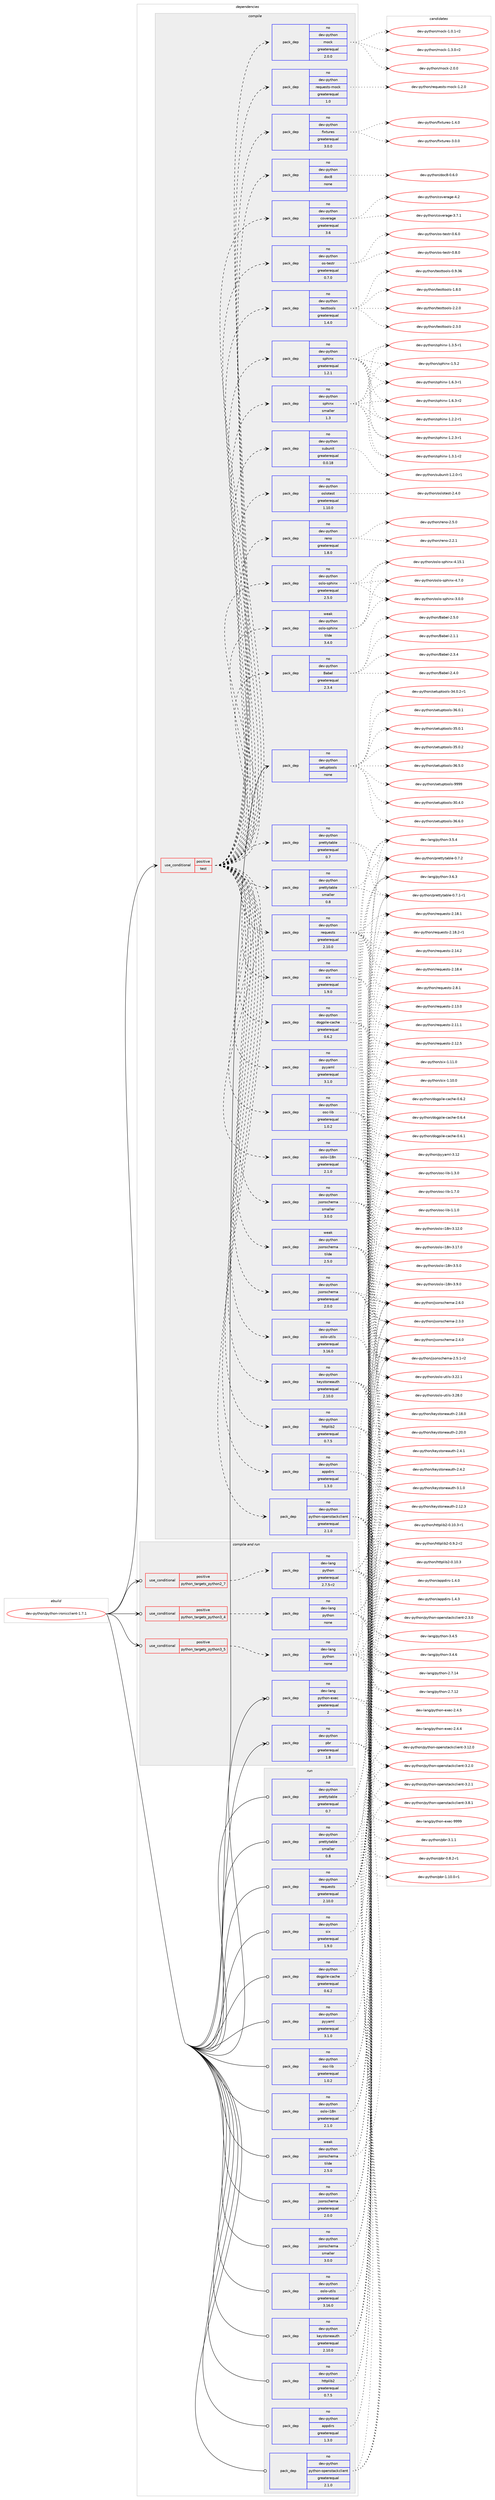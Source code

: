 digraph prolog {

# *************
# Graph options
# *************

newrank=true;
concentrate=true;
compound=true;
graph [rankdir=LR,fontname=Helvetica,fontsize=10,ranksep=1.5];#, ranksep=2.5, nodesep=0.2];
edge  [arrowhead=vee];
node  [fontname=Helvetica,fontsize=10];

# **********
# The ebuild
# **********

subgraph cluster_leftcol {
color=gray;
rank=same;
label=<<i>ebuild</i>>;
id [label="dev-python/python-ironicclient-1.7.1", color=red, width=4, href="../dev-python/python-ironicclient-1.7.1.svg"];
}

# ****************
# The dependencies
# ****************

subgraph cluster_midcol {
color=gray;
label=<<i>dependencies</i>>;
subgraph cluster_compile {
fillcolor="#eeeeee";
style=filled;
label=<<i>compile</i>>;
subgraph cond40105 {
dependency181991 [label=<<TABLE BORDER="0" CELLBORDER="1" CELLSPACING="0" CELLPADDING="4"><TR><TD ROWSPAN="3" CELLPADDING="10">use_conditional</TD></TR><TR><TD>positive</TD></TR><TR><TD>test</TD></TR></TABLE>>, shape=none, color=red];
subgraph pack137937 {
dependency181992 [label=<<TABLE BORDER="0" CELLBORDER="1" CELLSPACING="0" CELLPADDING="4" WIDTH="220"><TR><TD ROWSPAN="6" CELLPADDING="30">pack_dep</TD></TR><TR><TD WIDTH="110">no</TD></TR><TR><TD>dev-python</TD></TR><TR><TD>appdirs</TD></TR><TR><TD>greaterequal</TD></TR><TR><TD>1.3.0</TD></TR></TABLE>>, shape=none, color=blue];
}
dependency181991:e -> dependency181992:w [weight=20,style="dashed",arrowhead="vee"];
subgraph pack137938 {
dependency181993 [label=<<TABLE BORDER="0" CELLBORDER="1" CELLSPACING="0" CELLPADDING="4" WIDTH="220"><TR><TD ROWSPAN="6" CELLPADDING="30">pack_dep</TD></TR><TR><TD WIDTH="110">no</TD></TR><TR><TD>dev-python</TD></TR><TR><TD>dogpile-cache</TD></TR><TR><TD>greaterequal</TD></TR><TR><TD>0.6.2</TD></TR></TABLE>>, shape=none, color=blue];
}
dependency181991:e -> dependency181993:w [weight=20,style="dashed",arrowhead="vee"];
subgraph pack137939 {
dependency181994 [label=<<TABLE BORDER="0" CELLBORDER="1" CELLSPACING="0" CELLPADDING="4" WIDTH="220"><TR><TD ROWSPAN="6" CELLPADDING="30">pack_dep</TD></TR><TR><TD WIDTH="110">no</TD></TR><TR><TD>dev-python</TD></TR><TR><TD>jsonschema</TD></TR><TR><TD>greaterequal</TD></TR><TR><TD>2.0.0</TD></TR></TABLE>>, shape=none, color=blue];
}
dependency181991:e -> dependency181994:w [weight=20,style="dashed",arrowhead="vee"];
subgraph pack137940 {
dependency181995 [label=<<TABLE BORDER="0" CELLBORDER="1" CELLSPACING="0" CELLPADDING="4" WIDTH="220"><TR><TD ROWSPAN="6" CELLPADDING="30">pack_dep</TD></TR><TR><TD WIDTH="110">weak</TD></TR><TR><TD>dev-python</TD></TR><TR><TD>jsonschema</TD></TR><TR><TD>tilde</TD></TR><TR><TD>2.5.0</TD></TR></TABLE>>, shape=none, color=blue];
}
dependency181991:e -> dependency181995:w [weight=20,style="dashed",arrowhead="vee"];
subgraph pack137941 {
dependency181996 [label=<<TABLE BORDER="0" CELLBORDER="1" CELLSPACING="0" CELLPADDING="4" WIDTH="220"><TR><TD ROWSPAN="6" CELLPADDING="30">pack_dep</TD></TR><TR><TD WIDTH="110">no</TD></TR><TR><TD>dev-python</TD></TR><TR><TD>jsonschema</TD></TR><TR><TD>smaller</TD></TR><TR><TD>3.0.0</TD></TR></TABLE>>, shape=none, color=blue];
}
dependency181991:e -> dependency181996:w [weight=20,style="dashed",arrowhead="vee"];
subgraph pack137942 {
dependency181997 [label=<<TABLE BORDER="0" CELLBORDER="1" CELLSPACING="0" CELLPADDING="4" WIDTH="220"><TR><TD ROWSPAN="6" CELLPADDING="30">pack_dep</TD></TR><TR><TD WIDTH="110">no</TD></TR><TR><TD>dev-python</TD></TR><TR><TD>httplib2</TD></TR><TR><TD>greaterequal</TD></TR><TR><TD>0.7.5</TD></TR></TABLE>>, shape=none, color=blue];
}
dependency181991:e -> dependency181997:w [weight=20,style="dashed",arrowhead="vee"];
subgraph pack137943 {
dependency181998 [label=<<TABLE BORDER="0" CELLBORDER="1" CELLSPACING="0" CELLPADDING="4" WIDTH="220"><TR><TD ROWSPAN="6" CELLPADDING="30">pack_dep</TD></TR><TR><TD WIDTH="110">no</TD></TR><TR><TD>dev-python</TD></TR><TR><TD>keystoneauth</TD></TR><TR><TD>greaterequal</TD></TR><TR><TD>2.10.0</TD></TR></TABLE>>, shape=none, color=blue];
}
dependency181991:e -> dependency181998:w [weight=20,style="dashed",arrowhead="vee"];
subgraph pack137944 {
dependency181999 [label=<<TABLE BORDER="0" CELLBORDER="1" CELLSPACING="0" CELLPADDING="4" WIDTH="220"><TR><TD ROWSPAN="6" CELLPADDING="30">pack_dep</TD></TR><TR><TD WIDTH="110">no</TD></TR><TR><TD>dev-python</TD></TR><TR><TD>osc-lib</TD></TR><TR><TD>greaterequal</TD></TR><TR><TD>1.0.2</TD></TR></TABLE>>, shape=none, color=blue];
}
dependency181991:e -> dependency181999:w [weight=20,style="dashed",arrowhead="vee"];
subgraph pack137945 {
dependency182000 [label=<<TABLE BORDER="0" CELLBORDER="1" CELLSPACING="0" CELLPADDING="4" WIDTH="220"><TR><TD ROWSPAN="6" CELLPADDING="30">pack_dep</TD></TR><TR><TD WIDTH="110">no</TD></TR><TR><TD>dev-python</TD></TR><TR><TD>oslo-i18n</TD></TR><TR><TD>greaterequal</TD></TR><TR><TD>2.1.0</TD></TR></TABLE>>, shape=none, color=blue];
}
dependency181991:e -> dependency182000:w [weight=20,style="dashed",arrowhead="vee"];
subgraph pack137946 {
dependency182001 [label=<<TABLE BORDER="0" CELLBORDER="1" CELLSPACING="0" CELLPADDING="4" WIDTH="220"><TR><TD ROWSPAN="6" CELLPADDING="30">pack_dep</TD></TR><TR><TD WIDTH="110">no</TD></TR><TR><TD>dev-python</TD></TR><TR><TD>oslo-utils</TD></TR><TR><TD>greaterequal</TD></TR><TR><TD>3.16.0</TD></TR></TABLE>>, shape=none, color=blue];
}
dependency181991:e -> dependency182001:w [weight=20,style="dashed",arrowhead="vee"];
subgraph pack137947 {
dependency182002 [label=<<TABLE BORDER="0" CELLBORDER="1" CELLSPACING="0" CELLPADDING="4" WIDTH="220"><TR><TD ROWSPAN="6" CELLPADDING="30">pack_dep</TD></TR><TR><TD WIDTH="110">no</TD></TR><TR><TD>dev-python</TD></TR><TR><TD>prettytable</TD></TR><TR><TD>greaterequal</TD></TR><TR><TD>0.7</TD></TR></TABLE>>, shape=none, color=blue];
}
dependency181991:e -> dependency182002:w [weight=20,style="dashed",arrowhead="vee"];
subgraph pack137948 {
dependency182003 [label=<<TABLE BORDER="0" CELLBORDER="1" CELLSPACING="0" CELLPADDING="4" WIDTH="220"><TR><TD ROWSPAN="6" CELLPADDING="30">pack_dep</TD></TR><TR><TD WIDTH="110">no</TD></TR><TR><TD>dev-python</TD></TR><TR><TD>prettytable</TD></TR><TR><TD>smaller</TD></TR><TR><TD>0.8</TD></TR></TABLE>>, shape=none, color=blue];
}
dependency181991:e -> dependency182003:w [weight=20,style="dashed",arrowhead="vee"];
subgraph pack137949 {
dependency182004 [label=<<TABLE BORDER="0" CELLBORDER="1" CELLSPACING="0" CELLPADDING="4" WIDTH="220"><TR><TD ROWSPAN="6" CELLPADDING="30">pack_dep</TD></TR><TR><TD WIDTH="110">no</TD></TR><TR><TD>dev-python</TD></TR><TR><TD>python-openstackclient</TD></TR><TR><TD>greaterequal</TD></TR><TR><TD>2.1.0</TD></TR></TABLE>>, shape=none, color=blue];
}
dependency181991:e -> dependency182004:w [weight=20,style="dashed",arrowhead="vee"];
subgraph pack137950 {
dependency182005 [label=<<TABLE BORDER="0" CELLBORDER="1" CELLSPACING="0" CELLPADDING="4" WIDTH="220"><TR><TD ROWSPAN="6" CELLPADDING="30">pack_dep</TD></TR><TR><TD WIDTH="110">no</TD></TR><TR><TD>dev-python</TD></TR><TR><TD>pyyaml</TD></TR><TR><TD>greaterequal</TD></TR><TR><TD>3.1.0</TD></TR></TABLE>>, shape=none, color=blue];
}
dependency181991:e -> dependency182005:w [weight=20,style="dashed",arrowhead="vee"];
subgraph pack137951 {
dependency182006 [label=<<TABLE BORDER="0" CELLBORDER="1" CELLSPACING="0" CELLPADDING="4" WIDTH="220"><TR><TD ROWSPAN="6" CELLPADDING="30">pack_dep</TD></TR><TR><TD WIDTH="110">no</TD></TR><TR><TD>dev-python</TD></TR><TR><TD>requests</TD></TR><TR><TD>greaterequal</TD></TR><TR><TD>2.10.0</TD></TR></TABLE>>, shape=none, color=blue];
}
dependency181991:e -> dependency182006:w [weight=20,style="dashed",arrowhead="vee"];
subgraph pack137952 {
dependency182007 [label=<<TABLE BORDER="0" CELLBORDER="1" CELLSPACING="0" CELLPADDING="4" WIDTH="220"><TR><TD ROWSPAN="6" CELLPADDING="30">pack_dep</TD></TR><TR><TD WIDTH="110">no</TD></TR><TR><TD>dev-python</TD></TR><TR><TD>six</TD></TR><TR><TD>greaterequal</TD></TR><TR><TD>1.9.0</TD></TR></TABLE>>, shape=none, color=blue];
}
dependency181991:e -> dependency182007:w [weight=20,style="dashed",arrowhead="vee"];
subgraph pack137953 {
dependency182008 [label=<<TABLE BORDER="0" CELLBORDER="1" CELLSPACING="0" CELLPADDING="4" WIDTH="220"><TR><TD ROWSPAN="6" CELLPADDING="30">pack_dep</TD></TR><TR><TD WIDTH="110">no</TD></TR><TR><TD>dev-python</TD></TR><TR><TD>coverage</TD></TR><TR><TD>greaterequal</TD></TR><TR><TD>3.6</TD></TR></TABLE>>, shape=none, color=blue];
}
dependency181991:e -> dependency182008:w [weight=20,style="dashed",arrowhead="vee"];
subgraph pack137954 {
dependency182009 [label=<<TABLE BORDER="0" CELLBORDER="1" CELLSPACING="0" CELLPADDING="4" WIDTH="220"><TR><TD ROWSPAN="6" CELLPADDING="30">pack_dep</TD></TR><TR><TD WIDTH="110">no</TD></TR><TR><TD>dev-python</TD></TR><TR><TD>doc8</TD></TR><TR><TD>none</TD></TR><TR><TD></TD></TR></TABLE>>, shape=none, color=blue];
}
dependency181991:e -> dependency182009:w [weight=20,style="dashed",arrowhead="vee"];
subgraph pack137955 {
dependency182010 [label=<<TABLE BORDER="0" CELLBORDER="1" CELLSPACING="0" CELLPADDING="4" WIDTH="220"><TR><TD ROWSPAN="6" CELLPADDING="30">pack_dep</TD></TR><TR><TD WIDTH="110">no</TD></TR><TR><TD>dev-python</TD></TR><TR><TD>fixtures</TD></TR><TR><TD>greaterequal</TD></TR><TR><TD>3.0.0</TD></TR></TABLE>>, shape=none, color=blue];
}
dependency181991:e -> dependency182010:w [weight=20,style="dashed",arrowhead="vee"];
subgraph pack137956 {
dependency182011 [label=<<TABLE BORDER="0" CELLBORDER="1" CELLSPACING="0" CELLPADDING="4" WIDTH="220"><TR><TD ROWSPAN="6" CELLPADDING="30">pack_dep</TD></TR><TR><TD WIDTH="110">no</TD></TR><TR><TD>dev-python</TD></TR><TR><TD>requests-mock</TD></TR><TR><TD>greaterequal</TD></TR><TR><TD>1.0</TD></TR></TABLE>>, shape=none, color=blue];
}
dependency181991:e -> dependency182011:w [weight=20,style="dashed",arrowhead="vee"];
subgraph pack137957 {
dependency182012 [label=<<TABLE BORDER="0" CELLBORDER="1" CELLSPACING="0" CELLPADDING="4" WIDTH="220"><TR><TD ROWSPAN="6" CELLPADDING="30">pack_dep</TD></TR><TR><TD WIDTH="110">no</TD></TR><TR><TD>dev-python</TD></TR><TR><TD>mock</TD></TR><TR><TD>greaterequal</TD></TR><TR><TD>2.0.0</TD></TR></TABLE>>, shape=none, color=blue];
}
dependency181991:e -> dependency182012:w [weight=20,style="dashed",arrowhead="vee"];
subgraph pack137958 {
dependency182013 [label=<<TABLE BORDER="0" CELLBORDER="1" CELLSPACING="0" CELLPADDING="4" WIDTH="220"><TR><TD ROWSPAN="6" CELLPADDING="30">pack_dep</TD></TR><TR><TD WIDTH="110">no</TD></TR><TR><TD>dev-python</TD></TR><TR><TD>Babel</TD></TR><TR><TD>greaterequal</TD></TR><TR><TD>2.3.4</TD></TR></TABLE>>, shape=none, color=blue];
}
dependency181991:e -> dependency182013:w [weight=20,style="dashed",arrowhead="vee"];
subgraph pack137959 {
dependency182014 [label=<<TABLE BORDER="0" CELLBORDER="1" CELLSPACING="0" CELLPADDING="4" WIDTH="220"><TR><TD ROWSPAN="6" CELLPADDING="30">pack_dep</TD></TR><TR><TD WIDTH="110">no</TD></TR><TR><TD>dev-python</TD></TR><TR><TD>oslo-sphinx</TD></TR><TR><TD>greaterequal</TD></TR><TR><TD>2.5.0</TD></TR></TABLE>>, shape=none, color=blue];
}
dependency181991:e -> dependency182014:w [weight=20,style="dashed",arrowhead="vee"];
subgraph pack137960 {
dependency182015 [label=<<TABLE BORDER="0" CELLBORDER="1" CELLSPACING="0" CELLPADDING="4" WIDTH="220"><TR><TD ROWSPAN="6" CELLPADDING="30">pack_dep</TD></TR><TR><TD WIDTH="110">weak</TD></TR><TR><TD>dev-python</TD></TR><TR><TD>oslo-sphinx</TD></TR><TR><TD>tilde</TD></TR><TR><TD>3.4.0</TD></TR></TABLE>>, shape=none, color=blue];
}
dependency181991:e -> dependency182015:w [weight=20,style="dashed",arrowhead="vee"];
subgraph pack137961 {
dependency182016 [label=<<TABLE BORDER="0" CELLBORDER="1" CELLSPACING="0" CELLPADDING="4" WIDTH="220"><TR><TD ROWSPAN="6" CELLPADDING="30">pack_dep</TD></TR><TR><TD WIDTH="110">no</TD></TR><TR><TD>dev-python</TD></TR><TR><TD>reno</TD></TR><TR><TD>greaterequal</TD></TR><TR><TD>1.8.0</TD></TR></TABLE>>, shape=none, color=blue];
}
dependency181991:e -> dependency182016:w [weight=20,style="dashed",arrowhead="vee"];
subgraph pack137962 {
dependency182017 [label=<<TABLE BORDER="0" CELLBORDER="1" CELLSPACING="0" CELLPADDING="4" WIDTH="220"><TR><TD ROWSPAN="6" CELLPADDING="30">pack_dep</TD></TR><TR><TD WIDTH="110">no</TD></TR><TR><TD>dev-python</TD></TR><TR><TD>oslotest</TD></TR><TR><TD>greaterequal</TD></TR><TR><TD>1.10.0</TD></TR></TABLE>>, shape=none, color=blue];
}
dependency181991:e -> dependency182017:w [weight=20,style="dashed",arrowhead="vee"];
subgraph pack137963 {
dependency182018 [label=<<TABLE BORDER="0" CELLBORDER="1" CELLSPACING="0" CELLPADDING="4" WIDTH="220"><TR><TD ROWSPAN="6" CELLPADDING="30">pack_dep</TD></TR><TR><TD WIDTH="110">no</TD></TR><TR><TD>dev-python</TD></TR><TR><TD>subunit</TD></TR><TR><TD>greaterequal</TD></TR><TR><TD>0.0.18</TD></TR></TABLE>>, shape=none, color=blue];
}
dependency181991:e -> dependency182018:w [weight=20,style="dashed",arrowhead="vee"];
subgraph pack137964 {
dependency182019 [label=<<TABLE BORDER="0" CELLBORDER="1" CELLSPACING="0" CELLPADDING="4" WIDTH="220"><TR><TD ROWSPAN="6" CELLPADDING="30">pack_dep</TD></TR><TR><TD WIDTH="110">no</TD></TR><TR><TD>dev-python</TD></TR><TR><TD>sphinx</TD></TR><TR><TD>greaterequal</TD></TR><TR><TD>1.2.1</TD></TR></TABLE>>, shape=none, color=blue];
}
dependency181991:e -> dependency182019:w [weight=20,style="dashed",arrowhead="vee"];
subgraph pack137965 {
dependency182020 [label=<<TABLE BORDER="0" CELLBORDER="1" CELLSPACING="0" CELLPADDING="4" WIDTH="220"><TR><TD ROWSPAN="6" CELLPADDING="30">pack_dep</TD></TR><TR><TD WIDTH="110">no</TD></TR><TR><TD>dev-python</TD></TR><TR><TD>sphinx</TD></TR><TR><TD>smaller</TD></TR><TR><TD>1.3</TD></TR></TABLE>>, shape=none, color=blue];
}
dependency181991:e -> dependency182020:w [weight=20,style="dashed",arrowhead="vee"];
subgraph pack137966 {
dependency182021 [label=<<TABLE BORDER="0" CELLBORDER="1" CELLSPACING="0" CELLPADDING="4" WIDTH="220"><TR><TD ROWSPAN="6" CELLPADDING="30">pack_dep</TD></TR><TR><TD WIDTH="110">no</TD></TR><TR><TD>dev-python</TD></TR><TR><TD>testtools</TD></TR><TR><TD>greaterequal</TD></TR><TR><TD>1.4.0</TD></TR></TABLE>>, shape=none, color=blue];
}
dependency181991:e -> dependency182021:w [weight=20,style="dashed",arrowhead="vee"];
subgraph pack137967 {
dependency182022 [label=<<TABLE BORDER="0" CELLBORDER="1" CELLSPACING="0" CELLPADDING="4" WIDTH="220"><TR><TD ROWSPAN="6" CELLPADDING="30">pack_dep</TD></TR><TR><TD WIDTH="110">no</TD></TR><TR><TD>dev-python</TD></TR><TR><TD>os-testr</TD></TR><TR><TD>greaterequal</TD></TR><TR><TD>0.7.0</TD></TR></TABLE>>, shape=none, color=blue];
}
dependency181991:e -> dependency182022:w [weight=20,style="dashed",arrowhead="vee"];
}
id:e -> dependency181991:w [weight=20,style="solid",arrowhead="vee"];
subgraph pack137968 {
dependency182023 [label=<<TABLE BORDER="0" CELLBORDER="1" CELLSPACING="0" CELLPADDING="4" WIDTH="220"><TR><TD ROWSPAN="6" CELLPADDING="30">pack_dep</TD></TR><TR><TD WIDTH="110">no</TD></TR><TR><TD>dev-python</TD></TR><TR><TD>setuptools</TD></TR><TR><TD>none</TD></TR><TR><TD></TD></TR></TABLE>>, shape=none, color=blue];
}
id:e -> dependency182023:w [weight=20,style="solid",arrowhead="vee"];
}
subgraph cluster_compileandrun {
fillcolor="#eeeeee";
style=filled;
label=<<i>compile and run</i>>;
subgraph cond40106 {
dependency182024 [label=<<TABLE BORDER="0" CELLBORDER="1" CELLSPACING="0" CELLPADDING="4"><TR><TD ROWSPAN="3" CELLPADDING="10">use_conditional</TD></TR><TR><TD>positive</TD></TR><TR><TD>python_targets_python2_7</TD></TR></TABLE>>, shape=none, color=red];
subgraph pack137969 {
dependency182025 [label=<<TABLE BORDER="0" CELLBORDER="1" CELLSPACING="0" CELLPADDING="4" WIDTH="220"><TR><TD ROWSPAN="6" CELLPADDING="30">pack_dep</TD></TR><TR><TD WIDTH="110">no</TD></TR><TR><TD>dev-lang</TD></TR><TR><TD>python</TD></TR><TR><TD>greaterequal</TD></TR><TR><TD>2.7.5-r2</TD></TR></TABLE>>, shape=none, color=blue];
}
dependency182024:e -> dependency182025:w [weight=20,style="dashed",arrowhead="vee"];
}
id:e -> dependency182024:w [weight=20,style="solid",arrowhead="odotvee"];
subgraph cond40107 {
dependency182026 [label=<<TABLE BORDER="0" CELLBORDER="1" CELLSPACING="0" CELLPADDING="4"><TR><TD ROWSPAN="3" CELLPADDING="10">use_conditional</TD></TR><TR><TD>positive</TD></TR><TR><TD>python_targets_python3_4</TD></TR></TABLE>>, shape=none, color=red];
subgraph pack137970 {
dependency182027 [label=<<TABLE BORDER="0" CELLBORDER="1" CELLSPACING="0" CELLPADDING="4" WIDTH="220"><TR><TD ROWSPAN="6" CELLPADDING="30">pack_dep</TD></TR><TR><TD WIDTH="110">no</TD></TR><TR><TD>dev-lang</TD></TR><TR><TD>python</TD></TR><TR><TD>none</TD></TR><TR><TD></TD></TR></TABLE>>, shape=none, color=blue];
}
dependency182026:e -> dependency182027:w [weight=20,style="dashed",arrowhead="vee"];
}
id:e -> dependency182026:w [weight=20,style="solid",arrowhead="odotvee"];
subgraph cond40108 {
dependency182028 [label=<<TABLE BORDER="0" CELLBORDER="1" CELLSPACING="0" CELLPADDING="4"><TR><TD ROWSPAN="3" CELLPADDING="10">use_conditional</TD></TR><TR><TD>positive</TD></TR><TR><TD>python_targets_python3_5</TD></TR></TABLE>>, shape=none, color=red];
subgraph pack137971 {
dependency182029 [label=<<TABLE BORDER="0" CELLBORDER="1" CELLSPACING="0" CELLPADDING="4" WIDTH="220"><TR><TD ROWSPAN="6" CELLPADDING="30">pack_dep</TD></TR><TR><TD WIDTH="110">no</TD></TR><TR><TD>dev-lang</TD></TR><TR><TD>python</TD></TR><TR><TD>none</TD></TR><TR><TD></TD></TR></TABLE>>, shape=none, color=blue];
}
dependency182028:e -> dependency182029:w [weight=20,style="dashed",arrowhead="vee"];
}
id:e -> dependency182028:w [weight=20,style="solid",arrowhead="odotvee"];
subgraph pack137972 {
dependency182030 [label=<<TABLE BORDER="0" CELLBORDER="1" CELLSPACING="0" CELLPADDING="4" WIDTH="220"><TR><TD ROWSPAN="6" CELLPADDING="30">pack_dep</TD></TR><TR><TD WIDTH="110">no</TD></TR><TR><TD>dev-lang</TD></TR><TR><TD>python-exec</TD></TR><TR><TD>greaterequal</TD></TR><TR><TD>2</TD></TR></TABLE>>, shape=none, color=blue];
}
id:e -> dependency182030:w [weight=20,style="solid",arrowhead="odotvee"];
subgraph pack137973 {
dependency182031 [label=<<TABLE BORDER="0" CELLBORDER="1" CELLSPACING="0" CELLPADDING="4" WIDTH="220"><TR><TD ROWSPAN="6" CELLPADDING="30">pack_dep</TD></TR><TR><TD WIDTH="110">no</TD></TR><TR><TD>dev-python</TD></TR><TR><TD>pbr</TD></TR><TR><TD>greaterequal</TD></TR><TR><TD>1.8</TD></TR></TABLE>>, shape=none, color=blue];
}
id:e -> dependency182031:w [weight=20,style="solid",arrowhead="odotvee"];
}
subgraph cluster_run {
fillcolor="#eeeeee";
style=filled;
label=<<i>run</i>>;
subgraph pack137974 {
dependency182032 [label=<<TABLE BORDER="0" CELLBORDER="1" CELLSPACING="0" CELLPADDING="4" WIDTH="220"><TR><TD ROWSPAN="6" CELLPADDING="30">pack_dep</TD></TR><TR><TD WIDTH="110">no</TD></TR><TR><TD>dev-python</TD></TR><TR><TD>appdirs</TD></TR><TR><TD>greaterequal</TD></TR><TR><TD>1.3.0</TD></TR></TABLE>>, shape=none, color=blue];
}
id:e -> dependency182032:w [weight=20,style="solid",arrowhead="odot"];
subgraph pack137975 {
dependency182033 [label=<<TABLE BORDER="0" CELLBORDER="1" CELLSPACING="0" CELLPADDING="4" WIDTH="220"><TR><TD ROWSPAN="6" CELLPADDING="30">pack_dep</TD></TR><TR><TD WIDTH="110">no</TD></TR><TR><TD>dev-python</TD></TR><TR><TD>dogpile-cache</TD></TR><TR><TD>greaterequal</TD></TR><TR><TD>0.6.2</TD></TR></TABLE>>, shape=none, color=blue];
}
id:e -> dependency182033:w [weight=20,style="solid",arrowhead="odot"];
subgraph pack137976 {
dependency182034 [label=<<TABLE BORDER="0" CELLBORDER="1" CELLSPACING="0" CELLPADDING="4" WIDTH="220"><TR><TD ROWSPAN="6" CELLPADDING="30">pack_dep</TD></TR><TR><TD WIDTH="110">no</TD></TR><TR><TD>dev-python</TD></TR><TR><TD>httplib2</TD></TR><TR><TD>greaterequal</TD></TR><TR><TD>0.7.5</TD></TR></TABLE>>, shape=none, color=blue];
}
id:e -> dependency182034:w [weight=20,style="solid",arrowhead="odot"];
subgraph pack137977 {
dependency182035 [label=<<TABLE BORDER="0" CELLBORDER="1" CELLSPACING="0" CELLPADDING="4" WIDTH="220"><TR><TD ROWSPAN="6" CELLPADDING="30">pack_dep</TD></TR><TR><TD WIDTH="110">no</TD></TR><TR><TD>dev-python</TD></TR><TR><TD>jsonschema</TD></TR><TR><TD>greaterequal</TD></TR><TR><TD>2.0.0</TD></TR></TABLE>>, shape=none, color=blue];
}
id:e -> dependency182035:w [weight=20,style="solid",arrowhead="odot"];
subgraph pack137978 {
dependency182036 [label=<<TABLE BORDER="0" CELLBORDER="1" CELLSPACING="0" CELLPADDING="4" WIDTH="220"><TR><TD ROWSPAN="6" CELLPADDING="30">pack_dep</TD></TR><TR><TD WIDTH="110">no</TD></TR><TR><TD>dev-python</TD></TR><TR><TD>jsonschema</TD></TR><TR><TD>smaller</TD></TR><TR><TD>3.0.0</TD></TR></TABLE>>, shape=none, color=blue];
}
id:e -> dependency182036:w [weight=20,style="solid",arrowhead="odot"];
subgraph pack137979 {
dependency182037 [label=<<TABLE BORDER="0" CELLBORDER="1" CELLSPACING="0" CELLPADDING="4" WIDTH="220"><TR><TD ROWSPAN="6" CELLPADDING="30">pack_dep</TD></TR><TR><TD WIDTH="110">no</TD></TR><TR><TD>dev-python</TD></TR><TR><TD>keystoneauth</TD></TR><TR><TD>greaterequal</TD></TR><TR><TD>2.10.0</TD></TR></TABLE>>, shape=none, color=blue];
}
id:e -> dependency182037:w [weight=20,style="solid",arrowhead="odot"];
subgraph pack137980 {
dependency182038 [label=<<TABLE BORDER="0" CELLBORDER="1" CELLSPACING="0" CELLPADDING="4" WIDTH="220"><TR><TD ROWSPAN="6" CELLPADDING="30">pack_dep</TD></TR><TR><TD WIDTH="110">no</TD></TR><TR><TD>dev-python</TD></TR><TR><TD>osc-lib</TD></TR><TR><TD>greaterequal</TD></TR><TR><TD>1.0.2</TD></TR></TABLE>>, shape=none, color=blue];
}
id:e -> dependency182038:w [weight=20,style="solid",arrowhead="odot"];
subgraph pack137981 {
dependency182039 [label=<<TABLE BORDER="0" CELLBORDER="1" CELLSPACING="0" CELLPADDING="4" WIDTH="220"><TR><TD ROWSPAN="6" CELLPADDING="30">pack_dep</TD></TR><TR><TD WIDTH="110">no</TD></TR><TR><TD>dev-python</TD></TR><TR><TD>oslo-i18n</TD></TR><TR><TD>greaterequal</TD></TR><TR><TD>2.1.0</TD></TR></TABLE>>, shape=none, color=blue];
}
id:e -> dependency182039:w [weight=20,style="solid",arrowhead="odot"];
subgraph pack137982 {
dependency182040 [label=<<TABLE BORDER="0" CELLBORDER="1" CELLSPACING="0" CELLPADDING="4" WIDTH="220"><TR><TD ROWSPAN="6" CELLPADDING="30">pack_dep</TD></TR><TR><TD WIDTH="110">no</TD></TR><TR><TD>dev-python</TD></TR><TR><TD>oslo-utils</TD></TR><TR><TD>greaterequal</TD></TR><TR><TD>3.16.0</TD></TR></TABLE>>, shape=none, color=blue];
}
id:e -> dependency182040:w [weight=20,style="solid",arrowhead="odot"];
subgraph pack137983 {
dependency182041 [label=<<TABLE BORDER="0" CELLBORDER="1" CELLSPACING="0" CELLPADDING="4" WIDTH="220"><TR><TD ROWSPAN="6" CELLPADDING="30">pack_dep</TD></TR><TR><TD WIDTH="110">no</TD></TR><TR><TD>dev-python</TD></TR><TR><TD>prettytable</TD></TR><TR><TD>greaterequal</TD></TR><TR><TD>0.7</TD></TR></TABLE>>, shape=none, color=blue];
}
id:e -> dependency182041:w [weight=20,style="solid",arrowhead="odot"];
subgraph pack137984 {
dependency182042 [label=<<TABLE BORDER="0" CELLBORDER="1" CELLSPACING="0" CELLPADDING="4" WIDTH="220"><TR><TD ROWSPAN="6" CELLPADDING="30">pack_dep</TD></TR><TR><TD WIDTH="110">no</TD></TR><TR><TD>dev-python</TD></TR><TR><TD>prettytable</TD></TR><TR><TD>smaller</TD></TR><TR><TD>0.8</TD></TR></TABLE>>, shape=none, color=blue];
}
id:e -> dependency182042:w [weight=20,style="solid",arrowhead="odot"];
subgraph pack137985 {
dependency182043 [label=<<TABLE BORDER="0" CELLBORDER="1" CELLSPACING="0" CELLPADDING="4" WIDTH="220"><TR><TD ROWSPAN="6" CELLPADDING="30">pack_dep</TD></TR><TR><TD WIDTH="110">no</TD></TR><TR><TD>dev-python</TD></TR><TR><TD>python-openstackclient</TD></TR><TR><TD>greaterequal</TD></TR><TR><TD>2.1.0</TD></TR></TABLE>>, shape=none, color=blue];
}
id:e -> dependency182043:w [weight=20,style="solid",arrowhead="odot"];
subgraph pack137986 {
dependency182044 [label=<<TABLE BORDER="0" CELLBORDER="1" CELLSPACING="0" CELLPADDING="4" WIDTH="220"><TR><TD ROWSPAN="6" CELLPADDING="30">pack_dep</TD></TR><TR><TD WIDTH="110">no</TD></TR><TR><TD>dev-python</TD></TR><TR><TD>pyyaml</TD></TR><TR><TD>greaterequal</TD></TR><TR><TD>3.1.0</TD></TR></TABLE>>, shape=none, color=blue];
}
id:e -> dependency182044:w [weight=20,style="solid",arrowhead="odot"];
subgraph pack137987 {
dependency182045 [label=<<TABLE BORDER="0" CELLBORDER="1" CELLSPACING="0" CELLPADDING="4" WIDTH="220"><TR><TD ROWSPAN="6" CELLPADDING="30">pack_dep</TD></TR><TR><TD WIDTH="110">no</TD></TR><TR><TD>dev-python</TD></TR><TR><TD>requests</TD></TR><TR><TD>greaterequal</TD></TR><TR><TD>2.10.0</TD></TR></TABLE>>, shape=none, color=blue];
}
id:e -> dependency182045:w [weight=20,style="solid",arrowhead="odot"];
subgraph pack137988 {
dependency182046 [label=<<TABLE BORDER="0" CELLBORDER="1" CELLSPACING="0" CELLPADDING="4" WIDTH="220"><TR><TD ROWSPAN="6" CELLPADDING="30">pack_dep</TD></TR><TR><TD WIDTH="110">no</TD></TR><TR><TD>dev-python</TD></TR><TR><TD>six</TD></TR><TR><TD>greaterequal</TD></TR><TR><TD>1.9.0</TD></TR></TABLE>>, shape=none, color=blue];
}
id:e -> dependency182046:w [weight=20,style="solid",arrowhead="odot"];
subgraph pack137989 {
dependency182047 [label=<<TABLE BORDER="0" CELLBORDER="1" CELLSPACING="0" CELLPADDING="4" WIDTH="220"><TR><TD ROWSPAN="6" CELLPADDING="30">pack_dep</TD></TR><TR><TD WIDTH="110">weak</TD></TR><TR><TD>dev-python</TD></TR><TR><TD>jsonschema</TD></TR><TR><TD>tilde</TD></TR><TR><TD>2.5.0</TD></TR></TABLE>>, shape=none, color=blue];
}
id:e -> dependency182047:w [weight=20,style="solid",arrowhead="odot"];
}
}

# **************
# The candidates
# **************

subgraph cluster_choices {
rank=same;
color=gray;
label=<<i>candidates</i>>;

subgraph choice137937 {
color=black;
nodesep=1;
choice100101118451121211161041111104797112112100105114115454946524648 [label="dev-python/appdirs-1.4.0", color=red, width=4,href="../dev-python/appdirs-1.4.0.svg"];
choice100101118451121211161041111104797112112100105114115454946524651 [label="dev-python/appdirs-1.4.3", color=red, width=4,href="../dev-python/appdirs-1.4.3.svg"];
dependency181992:e -> choice100101118451121211161041111104797112112100105114115454946524648:w [style=dotted,weight="100"];
dependency181992:e -> choice100101118451121211161041111104797112112100105114115454946524651:w [style=dotted,weight="100"];
}
subgraph choice137938 {
color=black;
nodesep=1;
choice100101118451121211161041111104710011110311210510810145999799104101454846544649 [label="dev-python/dogpile-cache-0.6.1", color=red, width=4,href="../dev-python/dogpile-cache-0.6.1.svg"];
choice100101118451121211161041111104710011110311210510810145999799104101454846544650 [label="dev-python/dogpile-cache-0.6.2", color=red, width=4,href="../dev-python/dogpile-cache-0.6.2.svg"];
choice100101118451121211161041111104710011110311210510810145999799104101454846544652 [label="dev-python/dogpile-cache-0.6.4", color=red, width=4,href="../dev-python/dogpile-cache-0.6.4.svg"];
dependency181993:e -> choice100101118451121211161041111104710011110311210510810145999799104101454846544649:w [style=dotted,weight="100"];
dependency181993:e -> choice100101118451121211161041111104710011110311210510810145999799104101454846544650:w [style=dotted,weight="100"];
dependency181993:e -> choice100101118451121211161041111104710011110311210510810145999799104101454846544652:w [style=dotted,weight="100"];
}
subgraph choice137939 {
color=black;
nodesep=1;
choice10010111845112121116104111110471061151111101159910410110997455046514648 [label="dev-python/jsonschema-2.3.0", color=red, width=4,href="../dev-python/jsonschema-2.3.0.svg"];
choice10010111845112121116104111110471061151111101159910410110997455046524648 [label="dev-python/jsonschema-2.4.0", color=red, width=4,href="../dev-python/jsonschema-2.4.0.svg"];
choice100101118451121211161041111104710611511111011599104101109974550465346494511450 [label="dev-python/jsonschema-2.5.1-r2", color=red, width=4,href="../dev-python/jsonschema-2.5.1-r2.svg"];
choice10010111845112121116104111110471061151111101159910410110997455046544648 [label="dev-python/jsonschema-2.6.0", color=red, width=4,href="../dev-python/jsonschema-2.6.0.svg"];
dependency181994:e -> choice10010111845112121116104111110471061151111101159910410110997455046514648:w [style=dotted,weight="100"];
dependency181994:e -> choice10010111845112121116104111110471061151111101159910410110997455046524648:w [style=dotted,weight="100"];
dependency181994:e -> choice100101118451121211161041111104710611511111011599104101109974550465346494511450:w [style=dotted,weight="100"];
dependency181994:e -> choice10010111845112121116104111110471061151111101159910410110997455046544648:w [style=dotted,weight="100"];
}
subgraph choice137940 {
color=black;
nodesep=1;
choice10010111845112121116104111110471061151111101159910410110997455046514648 [label="dev-python/jsonschema-2.3.0", color=red, width=4,href="../dev-python/jsonschema-2.3.0.svg"];
choice10010111845112121116104111110471061151111101159910410110997455046524648 [label="dev-python/jsonschema-2.4.0", color=red, width=4,href="../dev-python/jsonschema-2.4.0.svg"];
choice100101118451121211161041111104710611511111011599104101109974550465346494511450 [label="dev-python/jsonschema-2.5.1-r2", color=red, width=4,href="../dev-python/jsonschema-2.5.1-r2.svg"];
choice10010111845112121116104111110471061151111101159910410110997455046544648 [label="dev-python/jsonschema-2.6.0", color=red, width=4,href="../dev-python/jsonschema-2.6.0.svg"];
dependency181995:e -> choice10010111845112121116104111110471061151111101159910410110997455046514648:w [style=dotted,weight="100"];
dependency181995:e -> choice10010111845112121116104111110471061151111101159910410110997455046524648:w [style=dotted,weight="100"];
dependency181995:e -> choice100101118451121211161041111104710611511111011599104101109974550465346494511450:w [style=dotted,weight="100"];
dependency181995:e -> choice10010111845112121116104111110471061151111101159910410110997455046544648:w [style=dotted,weight="100"];
}
subgraph choice137941 {
color=black;
nodesep=1;
choice10010111845112121116104111110471061151111101159910410110997455046514648 [label="dev-python/jsonschema-2.3.0", color=red, width=4,href="../dev-python/jsonschema-2.3.0.svg"];
choice10010111845112121116104111110471061151111101159910410110997455046524648 [label="dev-python/jsonschema-2.4.0", color=red, width=4,href="../dev-python/jsonschema-2.4.0.svg"];
choice100101118451121211161041111104710611511111011599104101109974550465346494511450 [label="dev-python/jsonschema-2.5.1-r2", color=red, width=4,href="../dev-python/jsonschema-2.5.1-r2.svg"];
choice10010111845112121116104111110471061151111101159910410110997455046544648 [label="dev-python/jsonschema-2.6.0", color=red, width=4,href="../dev-python/jsonschema-2.6.0.svg"];
dependency181996:e -> choice10010111845112121116104111110471061151111101159910410110997455046514648:w [style=dotted,weight="100"];
dependency181996:e -> choice10010111845112121116104111110471061151111101159910410110997455046524648:w [style=dotted,weight="100"];
dependency181996:e -> choice100101118451121211161041111104710611511111011599104101109974550465346494511450:w [style=dotted,weight="100"];
dependency181996:e -> choice10010111845112121116104111110471061151111101159910410110997455046544648:w [style=dotted,weight="100"];
}
subgraph choice137942 {
color=black;
nodesep=1;
choice1001011184511212111610411111047104116116112108105985045484649484651 [label="dev-python/httplib2-0.10.3", color=red, width=4,href="../dev-python/httplib2-0.10.3.svg"];
choice10010111845112121116104111110471041161161121081059850454846494846514511449 [label="dev-python/httplib2-0.10.3-r1", color=red, width=4,href="../dev-python/httplib2-0.10.3-r1.svg"];
choice100101118451121211161041111104710411611611210810598504548465746504511450 [label="dev-python/httplib2-0.9.2-r2", color=red, width=4,href="../dev-python/httplib2-0.9.2-r2.svg"];
dependency181997:e -> choice1001011184511212111610411111047104116116112108105985045484649484651:w [style=dotted,weight="100"];
dependency181997:e -> choice10010111845112121116104111110471041161161121081059850454846494846514511449:w [style=dotted,weight="100"];
dependency181997:e -> choice100101118451121211161041111104710411611611210810598504548465746504511450:w [style=dotted,weight="100"];
}
subgraph choice137943 {
color=black;
nodesep=1;
choice10010111845112121116104111110471071011211151161111101019711711610445504649504651 [label="dev-python/keystoneauth-2.12.3", color=red, width=4,href="../dev-python/keystoneauth-2.12.3.svg"];
choice10010111845112121116104111110471071011211151161111101019711711610445504649564648 [label="dev-python/keystoneauth-2.18.0", color=red, width=4,href="../dev-python/keystoneauth-2.18.0.svg"];
choice10010111845112121116104111110471071011211151161111101019711711610445504650484648 [label="dev-python/keystoneauth-2.20.0", color=red, width=4,href="../dev-python/keystoneauth-2.20.0.svg"];
choice100101118451121211161041111104710710112111511611111010197117116104455046524649 [label="dev-python/keystoneauth-2.4.1", color=red, width=4,href="../dev-python/keystoneauth-2.4.1.svg"];
choice100101118451121211161041111104710710112111511611111010197117116104455046524650 [label="dev-python/keystoneauth-2.4.2", color=red, width=4,href="../dev-python/keystoneauth-2.4.2.svg"];
choice100101118451121211161041111104710710112111511611111010197117116104455146494648 [label="dev-python/keystoneauth-3.1.0", color=red, width=4,href="../dev-python/keystoneauth-3.1.0.svg"];
dependency181998:e -> choice10010111845112121116104111110471071011211151161111101019711711610445504649504651:w [style=dotted,weight="100"];
dependency181998:e -> choice10010111845112121116104111110471071011211151161111101019711711610445504649564648:w [style=dotted,weight="100"];
dependency181998:e -> choice10010111845112121116104111110471071011211151161111101019711711610445504650484648:w [style=dotted,weight="100"];
dependency181998:e -> choice100101118451121211161041111104710710112111511611111010197117116104455046524649:w [style=dotted,weight="100"];
dependency181998:e -> choice100101118451121211161041111104710710112111511611111010197117116104455046524650:w [style=dotted,weight="100"];
dependency181998:e -> choice100101118451121211161041111104710710112111511611111010197117116104455146494648:w [style=dotted,weight="100"];
}
subgraph choice137944 {
color=black;
nodesep=1;
choice1001011184511212111610411111047111115994510810598454946494648 [label="dev-python/osc-lib-1.1.0", color=red, width=4,href="../dev-python/osc-lib-1.1.0.svg"];
choice1001011184511212111610411111047111115994510810598454946514648 [label="dev-python/osc-lib-1.3.0", color=red, width=4,href="../dev-python/osc-lib-1.3.0.svg"];
choice1001011184511212111610411111047111115994510810598454946554648 [label="dev-python/osc-lib-1.7.0", color=red, width=4,href="../dev-python/osc-lib-1.7.0.svg"];
dependency181999:e -> choice1001011184511212111610411111047111115994510810598454946494648:w [style=dotted,weight="100"];
dependency181999:e -> choice1001011184511212111610411111047111115994510810598454946514648:w [style=dotted,weight="100"];
dependency181999:e -> choice1001011184511212111610411111047111115994510810598454946554648:w [style=dotted,weight="100"];
}
subgraph choice137945 {
color=black;
nodesep=1;
choice100101118451121211161041111104711111510811145105495611045514649504648 [label="dev-python/oslo-i18n-3.12.0", color=red, width=4,href="../dev-python/oslo-i18n-3.12.0.svg"];
choice100101118451121211161041111104711111510811145105495611045514649554648 [label="dev-python/oslo-i18n-3.17.0", color=red, width=4,href="../dev-python/oslo-i18n-3.17.0.svg"];
choice1001011184511212111610411111047111115108111451054956110455146534648 [label="dev-python/oslo-i18n-3.5.0", color=red, width=4,href="../dev-python/oslo-i18n-3.5.0.svg"];
choice1001011184511212111610411111047111115108111451054956110455146574648 [label="dev-python/oslo-i18n-3.9.0", color=red, width=4,href="../dev-python/oslo-i18n-3.9.0.svg"];
dependency182000:e -> choice100101118451121211161041111104711111510811145105495611045514649504648:w [style=dotted,weight="100"];
dependency182000:e -> choice100101118451121211161041111104711111510811145105495611045514649554648:w [style=dotted,weight="100"];
dependency182000:e -> choice1001011184511212111610411111047111115108111451054956110455146534648:w [style=dotted,weight="100"];
dependency182000:e -> choice1001011184511212111610411111047111115108111451054956110455146574648:w [style=dotted,weight="100"];
}
subgraph choice137946 {
color=black;
nodesep=1;
choice10010111845112121116104111110471111151081114511711610510811545514650504649 [label="dev-python/oslo-utils-3.22.1", color=red, width=4,href="../dev-python/oslo-utils-3.22.1.svg"];
choice10010111845112121116104111110471111151081114511711610510811545514650564648 [label="dev-python/oslo-utils-3.28.0", color=red, width=4,href="../dev-python/oslo-utils-3.28.0.svg"];
dependency182001:e -> choice10010111845112121116104111110471111151081114511711610510811545514650504649:w [style=dotted,weight="100"];
dependency182001:e -> choice10010111845112121116104111110471111151081114511711610510811545514650564648:w [style=dotted,weight="100"];
}
subgraph choice137947 {
color=black;
nodesep=1;
choice100101118451121211161041111104711211410111611612111697981081014548465546494511449 [label="dev-python/prettytable-0.7.1-r1", color=red, width=4,href="../dev-python/prettytable-0.7.1-r1.svg"];
choice10010111845112121116104111110471121141011161161211169798108101454846554650 [label="dev-python/prettytable-0.7.2", color=red, width=4,href="../dev-python/prettytable-0.7.2.svg"];
dependency182002:e -> choice100101118451121211161041111104711211410111611612111697981081014548465546494511449:w [style=dotted,weight="100"];
dependency182002:e -> choice10010111845112121116104111110471121141011161161211169798108101454846554650:w [style=dotted,weight="100"];
}
subgraph choice137948 {
color=black;
nodesep=1;
choice100101118451121211161041111104711211410111611612111697981081014548465546494511449 [label="dev-python/prettytable-0.7.1-r1", color=red, width=4,href="../dev-python/prettytable-0.7.1-r1.svg"];
choice10010111845112121116104111110471121141011161161211169798108101454846554650 [label="dev-python/prettytable-0.7.2", color=red, width=4,href="../dev-python/prettytable-0.7.2.svg"];
dependency182003:e -> choice100101118451121211161041111104711211410111611612111697981081014548465546494511449:w [style=dotted,weight="100"];
dependency182003:e -> choice10010111845112121116104111110471121141011161161211169798108101454846554650:w [style=dotted,weight="100"];
}
subgraph choice137949 {
color=black;
nodesep=1;
choice100101118451121211161041111104711212111610411111045111112101110115116979910799108105101110116455046514648 [label="dev-python/python-openstackclient-2.3.0", color=red, width=4,href="../dev-python/python-openstackclient-2.3.0.svg"];
choice10010111845112121116104111110471121211161041111104511111210111011511697991079910810510111011645514649504648 [label="dev-python/python-openstackclient-3.12.0", color=red, width=4,href="../dev-python/python-openstackclient-3.12.0.svg"];
choice100101118451121211161041111104711212111610411111045111112101110115116979910799108105101110116455146504648 [label="dev-python/python-openstackclient-3.2.0", color=red, width=4,href="../dev-python/python-openstackclient-3.2.0.svg"];
choice100101118451121211161041111104711212111610411111045111112101110115116979910799108105101110116455146504649 [label="dev-python/python-openstackclient-3.2.1", color=red, width=4,href="../dev-python/python-openstackclient-3.2.1.svg"];
choice100101118451121211161041111104711212111610411111045111112101110115116979910799108105101110116455146564649 [label="dev-python/python-openstackclient-3.8.1", color=red, width=4,href="../dev-python/python-openstackclient-3.8.1.svg"];
dependency182004:e -> choice100101118451121211161041111104711212111610411111045111112101110115116979910799108105101110116455046514648:w [style=dotted,weight="100"];
dependency182004:e -> choice10010111845112121116104111110471121211161041111104511111210111011511697991079910810510111011645514649504648:w [style=dotted,weight="100"];
dependency182004:e -> choice100101118451121211161041111104711212111610411111045111112101110115116979910799108105101110116455146504648:w [style=dotted,weight="100"];
dependency182004:e -> choice100101118451121211161041111104711212111610411111045111112101110115116979910799108105101110116455146504649:w [style=dotted,weight="100"];
dependency182004:e -> choice100101118451121211161041111104711212111610411111045111112101110115116979910799108105101110116455146564649:w [style=dotted,weight="100"];
}
subgraph choice137950 {
color=black;
nodesep=1;
choice1001011184511212111610411111047112121121971091084551464950 [label="dev-python/pyyaml-3.12", color=red, width=4,href="../dev-python/pyyaml-3.12.svg"];
dependency182005:e -> choice1001011184511212111610411111047112121121971091084551464950:w [style=dotted,weight="100"];
}
subgraph choice137951 {
color=black;
nodesep=1;
choice100101118451121211161041111104711410111311710111511611545504649494649 [label="dev-python/requests-2.11.1", color=red, width=4,href="../dev-python/requests-2.11.1.svg"];
choice100101118451121211161041111104711410111311710111511611545504649504653 [label="dev-python/requests-2.12.5", color=red, width=4,href="../dev-python/requests-2.12.5.svg"];
choice100101118451121211161041111104711410111311710111511611545504649514648 [label="dev-python/requests-2.13.0", color=red, width=4,href="../dev-python/requests-2.13.0.svg"];
choice100101118451121211161041111104711410111311710111511611545504649524650 [label="dev-python/requests-2.14.2", color=red, width=4,href="../dev-python/requests-2.14.2.svg"];
choice100101118451121211161041111104711410111311710111511611545504649564649 [label="dev-python/requests-2.18.1", color=red, width=4,href="../dev-python/requests-2.18.1.svg"];
choice1001011184511212111610411111047114101113117101115116115455046495646504511449 [label="dev-python/requests-2.18.2-r1", color=red, width=4,href="../dev-python/requests-2.18.2-r1.svg"];
choice100101118451121211161041111104711410111311710111511611545504649564652 [label="dev-python/requests-2.18.4", color=red, width=4,href="../dev-python/requests-2.18.4.svg"];
choice1001011184511212111610411111047114101113117101115116115455046564649 [label="dev-python/requests-2.8.1", color=red, width=4,href="../dev-python/requests-2.8.1.svg"];
dependency182006:e -> choice100101118451121211161041111104711410111311710111511611545504649494649:w [style=dotted,weight="100"];
dependency182006:e -> choice100101118451121211161041111104711410111311710111511611545504649504653:w [style=dotted,weight="100"];
dependency182006:e -> choice100101118451121211161041111104711410111311710111511611545504649514648:w [style=dotted,weight="100"];
dependency182006:e -> choice100101118451121211161041111104711410111311710111511611545504649524650:w [style=dotted,weight="100"];
dependency182006:e -> choice100101118451121211161041111104711410111311710111511611545504649564649:w [style=dotted,weight="100"];
dependency182006:e -> choice1001011184511212111610411111047114101113117101115116115455046495646504511449:w [style=dotted,weight="100"];
dependency182006:e -> choice100101118451121211161041111104711410111311710111511611545504649564652:w [style=dotted,weight="100"];
dependency182006:e -> choice1001011184511212111610411111047114101113117101115116115455046564649:w [style=dotted,weight="100"];
}
subgraph choice137952 {
color=black;
nodesep=1;
choice100101118451121211161041111104711510512045494649484648 [label="dev-python/six-1.10.0", color=red, width=4,href="../dev-python/six-1.10.0.svg"];
choice100101118451121211161041111104711510512045494649494648 [label="dev-python/six-1.11.0", color=red, width=4,href="../dev-python/six-1.11.0.svg"];
dependency182007:e -> choice100101118451121211161041111104711510512045494649484648:w [style=dotted,weight="100"];
dependency182007:e -> choice100101118451121211161041111104711510512045494649494648:w [style=dotted,weight="100"];
}
subgraph choice137953 {
color=black;
nodesep=1;
choice10010111845112121116104111110479911111810111497103101455146554649 [label="dev-python/coverage-3.7.1", color=red, width=4,href="../dev-python/coverage-3.7.1.svg"];
choice1001011184511212111610411111047991111181011149710310145524650 [label="dev-python/coverage-4.2", color=red, width=4,href="../dev-python/coverage-4.2.svg"];
dependency182008:e -> choice10010111845112121116104111110479911111810111497103101455146554649:w [style=dotted,weight="100"];
dependency182008:e -> choice1001011184511212111610411111047991111181011149710310145524650:w [style=dotted,weight="100"];
}
subgraph choice137954 {
color=black;
nodesep=1;
choice10010111845112121116104111110471001119956454846544648 [label="dev-python/doc8-0.6.0", color=red, width=4,href="../dev-python/doc8-0.6.0.svg"];
dependency182009:e -> choice10010111845112121116104111110471001119956454846544648:w [style=dotted,weight="100"];
}
subgraph choice137955 {
color=black;
nodesep=1;
choice1001011184511212111610411111047102105120116117114101115454946524648 [label="dev-python/fixtures-1.4.0", color=red, width=4,href="../dev-python/fixtures-1.4.0.svg"];
choice1001011184511212111610411111047102105120116117114101115455146484648 [label="dev-python/fixtures-3.0.0", color=red, width=4,href="../dev-python/fixtures-3.0.0.svg"];
dependency182010:e -> choice1001011184511212111610411111047102105120116117114101115454946524648:w [style=dotted,weight="100"];
dependency182010:e -> choice1001011184511212111610411111047102105120116117114101115455146484648:w [style=dotted,weight="100"];
}
subgraph choice137956 {
color=black;
nodesep=1;
choice10010111845112121116104111110471141011131171011151161154510911199107454946504648 [label="dev-python/requests-mock-1.2.0", color=red, width=4,href="../dev-python/requests-mock-1.2.0.svg"];
dependency182011:e -> choice10010111845112121116104111110471141011131171011151161154510911199107454946504648:w [style=dotted,weight="100"];
}
subgraph choice137957 {
color=black;
nodesep=1;
choice1001011184511212111610411111047109111991074549464846494511450 [label="dev-python/mock-1.0.1-r2", color=red, width=4,href="../dev-python/mock-1.0.1-r2.svg"];
choice1001011184511212111610411111047109111991074549465146484511450 [label="dev-python/mock-1.3.0-r2", color=red, width=4,href="../dev-python/mock-1.3.0-r2.svg"];
choice100101118451121211161041111104710911199107455046484648 [label="dev-python/mock-2.0.0", color=red, width=4,href="../dev-python/mock-2.0.0.svg"];
dependency182012:e -> choice1001011184511212111610411111047109111991074549464846494511450:w [style=dotted,weight="100"];
dependency182012:e -> choice1001011184511212111610411111047109111991074549465146484511450:w [style=dotted,weight="100"];
dependency182012:e -> choice100101118451121211161041111104710911199107455046484648:w [style=dotted,weight="100"];
}
subgraph choice137958 {
color=black;
nodesep=1;
choice1001011184511212111610411111047669798101108455046494649 [label="dev-python/Babel-2.1.1", color=red, width=4,href="../dev-python/Babel-2.1.1.svg"];
choice1001011184511212111610411111047669798101108455046514652 [label="dev-python/Babel-2.3.4", color=red, width=4,href="../dev-python/Babel-2.3.4.svg"];
choice1001011184511212111610411111047669798101108455046524648 [label="dev-python/Babel-2.4.0", color=red, width=4,href="../dev-python/Babel-2.4.0.svg"];
choice1001011184511212111610411111047669798101108455046534648 [label="dev-python/Babel-2.5.0", color=red, width=4,href="../dev-python/Babel-2.5.0.svg"];
dependency182013:e -> choice1001011184511212111610411111047669798101108455046494649:w [style=dotted,weight="100"];
dependency182013:e -> choice1001011184511212111610411111047669798101108455046514652:w [style=dotted,weight="100"];
dependency182013:e -> choice1001011184511212111610411111047669798101108455046524648:w [style=dotted,weight="100"];
dependency182013:e -> choice1001011184511212111610411111047669798101108455046534648:w [style=dotted,weight="100"];
}
subgraph choice137959 {
color=black;
nodesep=1;
choice100101118451121211161041111104711111510811145115112104105110120455146484648 [label="dev-python/oslo-sphinx-3.0.0", color=red, width=4,href="../dev-python/oslo-sphinx-3.0.0.svg"];
choice10010111845112121116104111110471111151081114511511210410511012045524649534649 [label="dev-python/oslo-sphinx-4.15.1", color=red, width=4,href="../dev-python/oslo-sphinx-4.15.1.svg"];
choice100101118451121211161041111104711111510811145115112104105110120455246554648 [label="dev-python/oslo-sphinx-4.7.0", color=red, width=4,href="../dev-python/oslo-sphinx-4.7.0.svg"];
dependency182014:e -> choice100101118451121211161041111104711111510811145115112104105110120455146484648:w [style=dotted,weight="100"];
dependency182014:e -> choice10010111845112121116104111110471111151081114511511210410511012045524649534649:w [style=dotted,weight="100"];
dependency182014:e -> choice100101118451121211161041111104711111510811145115112104105110120455246554648:w [style=dotted,weight="100"];
}
subgraph choice137960 {
color=black;
nodesep=1;
choice100101118451121211161041111104711111510811145115112104105110120455146484648 [label="dev-python/oslo-sphinx-3.0.0", color=red, width=4,href="../dev-python/oslo-sphinx-3.0.0.svg"];
choice10010111845112121116104111110471111151081114511511210410511012045524649534649 [label="dev-python/oslo-sphinx-4.15.1", color=red, width=4,href="../dev-python/oslo-sphinx-4.15.1.svg"];
choice100101118451121211161041111104711111510811145115112104105110120455246554648 [label="dev-python/oslo-sphinx-4.7.0", color=red, width=4,href="../dev-python/oslo-sphinx-4.7.0.svg"];
dependency182015:e -> choice100101118451121211161041111104711111510811145115112104105110120455146484648:w [style=dotted,weight="100"];
dependency182015:e -> choice10010111845112121116104111110471111151081114511511210410511012045524649534649:w [style=dotted,weight="100"];
dependency182015:e -> choice100101118451121211161041111104711111510811145115112104105110120455246554648:w [style=dotted,weight="100"];
}
subgraph choice137961 {
color=black;
nodesep=1;
choice1001011184511212111610411111047114101110111455046504649 [label="dev-python/reno-2.2.1", color=red, width=4,href="../dev-python/reno-2.2.1.svg"];
choice1001011184511212111610411111047114101110111455046534648 [label="dev-python/reno-2.5.0", color=red, width=4,href="../dev-python/reno-2.5.0.svg"];
dependency182016:e -> choice1001011184511212111610411111047114101110111455046504649:w [style=dotted,weight="100"];
dependency182016:e -> choice1001011184511212111610411111047114101110111455046534648:w [style=dotted,weight="100"];
}
subgraph choice137962 {
color=black;
nodesep=1;
choice1001011184511212111610411111047111115108111116101115116455046524648 [label="dev-python/oslotest-2.4.0", color=red, width=4,href="../dev-python/oslotest-2.4.0.svg"];
dependency182017:e -> choice1001011184511212111610411111047111115108111116101115116455046524648:w [style=dotted,weight="100"];
}
subgraph choice137963 {
color=black;
nodesep=1;
choice1001011184511212111610411111047115117981171101051164549465046484511449 [label="dev-python/subunit-1.2.0-r1", color=red, width=4,href="../dev-python/subunit-1.2.0-r1.svg"];
dependency182018:e -> choice1001011184511212111610411111047115117981171101051164549465046484511449:w [style=dotted,weight="100"];
}
subgraph choice137964 {
color=black;
nodesep=1;
choice10010111845112121116104111110471151121041051101204549465046504511449 [label="dev-python/sphinx-1.2.2-r1", color=red, width=4,href="../dev-python/sphinx-1.2.2-r1.svg"];
choice10010111845112121116104111110471151121041051101204549465046514511449 [label="dev-python/sphinx-1.2.3-r1", color=red, width=4,href="../dev-python/sphinx-1.2.3-r1.svg"];
choice10010111845112121116104111110471151121041051101204549465146494511450 [label="dev-python/sphinx-1.3.1-r2", color=red, width=4,href="../dev-python/sphinx-1.3.1-r2.svg"];
choice10010111845112121116104111110471151121041051101204549465146534511449 [label="dev-python/sphinx-1.3.5-r1", color=red, width=4,href="../dev-python/sphinx-1.3.5-r1.svg"];
choice1001011184511212111610411111047115112104105110120454946534650 [label="dev-python/sphinx-1.5.2", color=red, width=4,href="../dev-python/sphinx-1.5.2.svg"];
choice10010111845112121116104111110471151121041051101204549465446514511449 [label="dev-python/sphinx-1.6.3-r1", color=red, width=4,href="../dev-python/sphinx-1.6.3-r1.svg"];
choice10010111845112121116104111110471151121041051101204549465446514511450 [label="dev-python/sphinx-1.6.3-r2", color=red, width=4,href="../dev-python/sphinx-1.6.3-r2.svg"];
dependency182019:e -> choice10010111845112121116104111110471151121041051101204549465046504511449:w [style=dotted,weight="100"];
dependency182019:e -> choice10010111845112121116104111110471151121041051101204549465046514511449:w [style=dotted,weight="100"];
dependency182019:e -> choice10010111845112121116104111110471151121041051101204549465146494511450:w [style=dotted,weight="100"];
dependency182019:e -> choice10010111845112121116104111110471151121041051101204549465146534511449:w [style=dotted,weight="100"];
dependency182019:e -> choice1001011184511212111610411111047115112104105110120454946534650:w [style=dotted,weight="100"];
dependency182019:e -> choice10010111845112121116104111110471151121041051101204549465446514511449:w [style=dotted,weight="100"];
dependency182019:e -> choice10010111845112121116104111110471151121041051101204549465446514511450:w [style=dotted,weight="100"];
}
subgraph choice137965 {
color=black;
nodesep=1;
choice10010111845112121116104111110471151121041051101204549465046504511449 [label="dev-python/sphinx-1.2.2-r1", color=red, width=4,href="../dev-python/sphinx-1.2.2-r1.svg"];
choice10010111845112121116104111110471151121041051101204549465046514511449 [label="dev-python/sphinx-1.2.3-r1", color=red, width=4,href="../dev-python/sphinx-1.2.3-r1.svg"];
choice10010111845112121116104111110471151121041051101204549465146494511450 [label="dev-python/sphinx-1.3.1-r2", color=red, width=4,href="../dev-python/sphinx-1.3.1-r2.svg"];
choice10010111845112121116104111110471151121041051101204549465146534511449 [label="dev-python/sphinx-1.3.5-r1", color=red, width=4,href="../dev-python/sphinx-1.3.5-r1.svg"];
choice1001011184511212111610411111047115112104105110120454946534650 [label="dev-python/sphinx-1.5.2", color=red, width=4,href="../dev-python/sphinx-1.5.2.svg"];
choice10010111845112121116104111110471151121041051101204549465446514511449 [label="dev-python/sphinx-1.6.3-r1", color=red, width=4,href="../dev-python/sphinx-1.6.3-r1.svg"];
choice10010111845112121116104111110471151121041051101204549465446514511450 [label="dev-python/sphinx-1.6.3-r2", color=red, width=4,href="../dev-python/sphinx-1.6.3-r2.svg"];
dependency182020:e -> choice10010111845112121116104111110471151121041051101204549465046504511449:w [style=dotted,weight="100"];
dependency182020:e -> choice10010111845112121116104111110471151121041051101204549465046514511449:w [style=dotted,weight="100"];
dependency182020:e -> choice10010111845112121116104111110471151121041051101204549465146494511450:w [style=dotted,weight="100"];
dependency182020:e -> choice10010111845112121116104111110471151121041051101204549465146534511449:w [style=dotted,weight="100"];
dependency182020:e -> choice1001011184511212111610411111047115112104105110120454946534650:w [style=dotted,weight="100"];
dependency182020:e -> choice10010111845112121116104111110471151121041051101204549465446514511449:w [style=dotted,weight="100"];
dependency182020:e -> choice10010111845112121116104111110471151121041051101204549465446514511450:w [style=dotted,weight="100"];
}
subgraph choice137966 {
color=black;
nodesep=1;
choice100101118451121211161041111104711610111511611611111110811545484657465154 [label="dev-python/testtools-0.9.36", color=red, width=4,href="../dev-python/testtools-0.9.36.svg"];
choice1001011184511212111610411111047116101115116116111111108115454946564648 [label="dev-python/testtools-1.8.0", color=red, width=4,href="../dev-python/testtools-1.8.0.svg"];
choice1001011184511212111610411111047116101115116116111111108115455046504648 [label="dev-python/testtools-2.2.0", color=red, width=4,href="../dev-python/testtools-2.2.0.svg"];
choice1001011184511212111610411111047116101115116116111111108115455046514648 [label="dev-python/testtools-2.3.0", color=red, width=4,href="../dev-python/testtools-2.3.0.svg"];
dependency182021:e -> choice100101118451121211161041111104711610111511611611111110811545484657465154:w [style=dotted,weight="100"];
dependency182021:e -> choice1001011184511212111610411111047116101115116116111111108115454946564648:w [style=dotted,weight="100"];
dependency182021:e -> choice1001011184511212111610411111047116101115116116111111108115455046504648:w [style=dotted,weight="100"];
dependency182021:e -> choice1001011184511212111610411111047116101115116116111111108115455046514648:w [style=dotted,weight="100"];
}
subgraph choice137967 {
color=black;
nodesep=1;
choice100101118451121211161041111104711111545116101115116114454846544648 [label="dev-python/os-testr-0.6.0", color=red, width=4,href="../dev-python/os-testr-0.6.0.svg"];
choice100101118451121211161041111104711111545116101115116114454846564648 [label="dev-python/os-testr-0.8.0", color=red, width=4,href="../dev-python/os-testr-0.8.0.svg"];
dependency182022:e -> choice100101118451121211161041111104711111545116101115116114454846544648:w [style=dotted,weight="100"];
dependency182022:e -> choice100101118451121211161041111104711111545116101115116114454846564648:w [style=dotted,weight="100"];
}
subgraph choice137968 {
color=black;
nodesep=1;
choice100101118451121211161041111104711510111611711211611111110811545514846524648 [label="dev-python/setuptools-30.4.0", color=red, width=4,href="../dev-python/setuptools-30.4.0.svg"];
choice1001011184511212111610411111047115101116117112116111111108115455152464846504511449 [label="dev-python/setuptools-34.0.2-r1", color=red, width=4,href="../dev-python/setuptools-34.0.2-r1.svg"];
choice100101118451121211161041111104711510111611711211611111110811545515346484649 [label="dev-python/setuptools-35.0.1", color=red, width=4,href="../dev-python/setuptools-35.0.1.svg"];
choice100101118451121211161041111104711510111611711211611111110811545515346484650 [label="dev-python/setuptools-35.0.2", color=red, width=4,href="../dev-python/setuptools-35.0.2.svg"];
choice100101118451121211161041111104711510111611711211611111110811545515446484649 [label="dev-python/setuptools-36.0.1", color=red, width=4,href="../dev-python/setuptools-36.0.1.svg"];
choice100101118451121211161041111104711510111611711211611111110811545515446534648 [label="dev-python/setuptools-36.5.0", color=red, width=4,href="../dev-python/setuptools-36.5.0.svg"];
choice100101118451121211161041111104711510111611711211611111110811545515446544648 [label="dev-python/setuptools-36.6.0", color=red, width=4,href="../dev-python/setuptools-36.6.0.svg"];
choice10010111845112121116104111110471151011161171121161111111081154557575757 [label="dev-python/setuptools-9999", color=red, width=4,href="../dev-python/setuptools-9999.svg"];
dependency182023:e -> choice100101118451121211161041111104711510111611711211611111110811545514846524648:w [style=dotted,weight="100"];
dependency182023:e -> choice1001011184511212111610411111047115101116117112116111111108115455152464846504511449:w [style=dotted,weight="100"];
dependency182023:e -> choice100101118451121211161041111104711510111611711211611111110811545515346484649:w [style=dotted,weight="100"];
dependency182023:e -> choice100101118451121211161041111104711510111611711211611111110811545515346484650:w [style=dotted,weight="100"];
dependency182023:e -> choice100101118451121211161041111104711510111611711211611111110811545515446484649:w [style=dotted,weight="100"];
dependency182023:e -> choice100101118451121211161041111104711510111611711211611111110811545515446534648:w [style=dotted,weight="100"];
dependency182023:e -> choice100101118451121211161041111104711510111611711211611111110811545515446544648:w [style=dotted,weight="100"];
dependency182023:e -> choice10010111845112121116104111110471151011161171121161111111081154557575757:w [style=dotted,weight="100"];
}
subgraph choice137969 {
color=black;
nodesep=1;
choice10010111845108971101034711212111610411111045504655464950 [label="dev-lang/python-2.7.12", color=red, width=4,href="../dev-lang/python-2.7.12.svg"];
choice10010111845108971101034711212111610411111045504655464952 [label="dev-lang/python-2.7.14", color=red, width=4,href="../dev-lang/python-2.7.14.svg"];
choice100101118451089711010347112121116104111110455146524653 [label="dev-lang/python-3.4.5", color=red, width=4,href="../dev-lang/python-3.4.5.svg"];
choice100101118451089711010347112121116104111110455146524654 [label="dev-lang/python-3.4.6", color=red, width=4,href="../dev-lang/python-3.4.6.svg"];
choice100101118451089711010347112121116104111110455146534652 [label="dev-lang/python-3.5.4", color=red, width=4,href="../dev-lang/python-3.5.4.svg"];
choice100101118451089711010347112121116104111110455146544651 [label="dev-lang/python-3.6.3", color=red, width=4,href="../dev-lang/python-3.6.3.svg"];
dependency182025:e -> choice10010111845108971101034711212111610411111045504655464950:w [style=dotted,weight="100"];
dependency182025:e -> choice10010111845108971101034711212111610411111045504655464952:w [style=dotted,weight="100"];
dependency182025:e -> choice100101118451089711010347112121116104111110455146524653:w [style=dotted,weight="100"];
dependency182025:e -> choice100101118451089711010347112121116104111110455146524654:w [style=dotted,weight="100"];
dependency182025:e -> choice100101118451089711010347112121116104111110455146534652:w [style=dotted,weight="100"];
dependency182025:e -> choice100101118451089711010347112121116104111110455146544651:w [style=dotted,weight="100"];
}
subgraph choice137970 {
color=black;
nodesep=1;
choice10010111845108971101034711212111610411111045504655464950 [label="dev-lang/python-2.7.12", color=red, width=4,href="../dev-lang/python-2.7.12.svg"];
choice10010111845108971101034711212111610411111045504655464952 [label="dev-lang/python-2.7.14", color=red, width=4,href="../dev-lang/python-2.7.14.svg"];
choice100101118451089711010347112121116104111110455146524653 [label="dev-lang/python-3.4.5", color=red, width=4,href="../dev-lang/python-3.4.5.svg"];
choice100101118451089711010347112121116104111110455146524654 [label="dev-lang/python-3.4.6", color=red, width=4,href="../dev-lang/python-3.4.6.svg"];
choice100101118451089711010347112121116104111110455146534652 [label="dev-lang/python-3.5.4", color=red, width=4,href="../dev-lang/python-3.5.4.svg"];
choice100101118451089711010347112121116104111110455146544651 [label="dev-lang/python-3.6.3", color=red, width=4,href="../dev-lang/python-3.6.3.svg"];
dependency182027:e -> choice10010111845108971101034711212111610411111045504655464950:w [style=dotted,weight="100"];
dependency182027:e -> choice10010111845108971101034711212111610411111045504655464952:w [style=dotted,weight="100"];
dependency182027:e -> choice100101118451089711010347112121116104111110455146524653:w [style=dotted,weight="100"];
dependency182027:e -> choice100101118451089711010347112121116104111110455146524654:w [style=dotted,weight="100"];
dependency182027:e -> choice100101118451089711010347112121116104111110455146534652:w [style=dotted,weight="100"];
dependency182027:e -> choice100101118451089711010347112121116104111110455146544651:w [style=dotted,weight="100"];
}
subgraph choice137971 {
color=black;
nodesep=1;
choice10010111845108971101034711212111610411111045504655464950 [label="dev-lang/python-2.7.12", color=red, width=4,href="../dev-lang/python-2.7.12.svg"];
choice10010111845108971101034711212111610411111045504655464952 [label="dev-lang/python-2.7.14", color=red, width=4,href="../dev-lang/python-2.7.14.svg"];
choice100101118451089711010347112121116104111110455146524653 [label="dev-lang/python-3.4.5", color=red, width=4,href="../dev-lang/python-3.4.5.svg"];
choice100101118451089711010347112121116104111110455146524654 [label="dev-lang/python-3.4.6", color=red, width=4,href="../dev-lang/python-3.4.6.svg"];
choice100101118451089711010347112121116104111110455146534652 [label="dev-lang/python-3.5.4", color=red, width=4,href="../dev-lang/python-3.5.4.svg"];
choice100101118451089711010347112121116104111110455146544651 [label="dev-lang/python-3.6.3", color=red, width=4,href="../dev-lang/python-3.6.3.svg"];
dependency182029:e -> choice10010111845108971101034711212111610411111045504655464950:w [style=dotted,weight="100"];
dependency182029:e -> choice10010111845108971101034711212111610411111045504655464952:w [style=dotted,weight="100"];
dependency182029:e -> choice100101118451089711010347112121116104111110455146524653:w [style=dotted,weight="100"];
dependency182029:e -> choice100101118451089711010347112121116104111110455146524654:w [style=dotted,weight="100"];
dependency182029:e -> choice100101118451089711010347112121116104111110455146534652:w [style=dotted,weight="100"];
dependency182029:e -> choice100101118451089711010347112121116104111110455146544651:w [style=dotted,weight="100"];
}
subgraph choice137972 {
color=black;
nodesep=1;
choice1001011184510897110103471121211161041111104510112010199455046524652 [label="dev-lang/python-exec-2.4.4", color=red, width=4,href="../dev-lang/python-exec-2.4.4.svg"];
choice1001011184510897110103471121211161041111104510112010199455046524653 [label="dev-lang/python-exec-2.4.5", color=red, width=4,href="../dev-lang/python-exec-2.4.5.svg"];
choice10010111845108971101034711212111610411111045101120101994557575757 [label="dev-lang/python-exec-9999", color=red, width=4,href="../dev-lang/python-exec-9999.svg"];
dependency182030:e -> choice1001011184510897110103471121211161041111104510112010199455046524652:w [style=dotted,weight="100"];
dependency182030:e -> choice1001011184510897110103471121211161041111104510112010199455046524653:w [style=dotted,weight="100"];
dependency182030:e -> choice10010111845108971101034711212111610411111045101120101994557575757:w [style=dotted,weight="100"];
}
subgraph choice137973 {
color=black;
nodesep=1;
choice1001011184511212111610411111047112981144548465646504511449 [label="dev-python/pbr-0.8.2-r1", color=red, width=4,href="../dev-python/pbr-0.8.2-r1.svg"];
choice100101118451121211161041111104711298114454946494846484511449 [label="dev-python/pbr-1.10.0-r1", color=red, width=4,href="../dev-python/pbr-1.10.0-r1.svg"];
choice100101118451121211161041111104711298114455146494649 [label="dev-python/pbr-3.1.1", color=red, width=4,href="../dev-python/pbr-3.1.1.svg"];
dependency182031:e -> choice1001011184511212111610411111047112981144548465646504511449:w [style=dotted,weight="100"];
dependency182031:e -> choice100101118451121211161041111104711298114454946494846484511449:w [style=dotted,weight="100"];
dependency182031:e -> choice100101118451121211161041111104711298114455146494649:w [style=dotted,weight="100"];
}
subgraph choice137974 {
color=black;
nodesep=1;
choice100101118451121211161041111104797112112100105114115454946524648 [label="dev-python/appdirs-1.4.0", color=red, width=4,href="../dev-python/appdirs-1.4.0.svg"];
choice100101118451121211161041111104797112112100105114115454946524651 [label="dev-python/appdirs-1.4.3", color=red, width=4,href="../dev-python/appdirs-1.4.3.svg"];
dependency182032:e -> choice100101118451121211161041111104797112112100105114115454946524648:w [style=dotted,weight="100"];
dependency182032:e -> choice100101118451121211161041111104797112112100105114115454946524651:w [style=dotted,weight="100"];
}
subgraph choice137975 {
color=black;
nodesep=1;
choice100101118451121211161041111104710011110311210510810145999799104101454846544649 [label="dev-python/dogpile-cache-0.6.1", color=red, width=4,href="../dev-python/dogpile-cache-0.6.1.svg"];
choice100101118451121211161041111104710011110311210510810145999799104101454846544650 [label="dev-python/dogpile-cache-0.6.2", color=red, width=4,href="../dev-python/dogpile-cache-0.6.2.svg"];
choice100101118451121211161041111104710011110311210510810145999799104101454846544652 [label="dev-python/dogpile-cache-0.6.4", color=red, width=4,href="../dev-python/dogpile-cache-0.6.4.svg"];
dependency182033:e -> choice100101118451121211161041111104710011110311210510810145999799104101454846544649:w [style=dotted,weight="100"];
dependency182033:e -> choice100101118451121211161041111104710011110311210510810145999799104101454846544650:w [style=dotted,weight="100"];
dependency182033:e -> choice100101118451121211161041111104710011110311210510810145999799104101454846544652:w [style=dotted,weight="100"];
}
subgraph choice137976 {
color=black;
nodesep=1;
choice1001011184511212111610411111047104116116112108105985045484649484651 [label="dev-python/httplib2-0.10.3", color=red, width=4,href="../dev-python/httplib2-0.10.3.svg"];
choice10010111845112121116104111110471041161161121081059850454846494846514511449 [label="dev-python/httplib2-0.10.3-r1", color=red, width=4,href="../dev-python/httplib2-0.10.3-r1.svg"];
choice100101118451121211161041111104710411611611210810598504548465746504511450 [label="dev-python/httplib2-0.9.2-r2", color=red, width=4,href="../dev-python/httplib2-0.9.2-r2.svg"];
dependency182034:e -> choice1001011184511212111610411111047104116116112108105985045484649484651:w [style=dotted,weight="100"];
dependency182034:e -> choice10010111845112121116104111110471041161161121081059850454846494846514511449:w [style=dotted,weight="100"];
dependency182034:e -> choice100101118451121211161041111104710411611611210810598504548465746504511450:w [style=dotted,weight="100"];
}
subgraph choice137977 {
color=black;
nodesep=1;
choice10010111845112121116104111110471061151111101159910410110997455046514648 [label="dev-python/jsonschema-2.3.0", color=red, width=4,href="../dev-python/jsonschema-2.3.0.svg"];
choice10010111845112121116104111110471061151111101159910410110997455046524648 [label="dev-python/jsonschema-2.4.0", color=red, width=4,href="../dev-python/jsonschema-2.4.0.svg"];
choice100101118451121211161041111104710611511111011599104101109974550465346494511450 [label="dev-python/jsonschema-2.5.1-r2", color=red, width=4,href="../dev-python/jsonschema-2.5.1-r2.svg"];
choice10010111845112121116104111110471061151111101159910410110997455046544648 [label="dev-python/jsonschema-2.6.0", color=red, width=4,href="../dev-python/jsonschema-2.6.0.svg"];
dependency182035:e -> choice10010111845112121116104111110471061151111101159910410110997455046514648:w [style=dotted,weight="100"];
dependency182035:e -> choice10010111845112121116104111110471061151111101159910410110997455046524648:w [style=dotted,weight="100"];
dependency182035:e -> choice100101118451121211161041111104710611511111011599104101109974550465346494511450:w [style=dotted,weight="100"];
dependency182035:e -> choice10010111845112121116104111110471061151111101159910410110997455046544648:w [style=dotted,weight="100"];
}
subgraph choice137978 {
color=black;
nodesep=1;
choice10010111845112121116104111110471061151111101159910410110997455046514648 [label="dev-python/jsonschema-2.3.0", color=red, width=4,href="../dev-python/jsonschema-2.3.0.svg"];
choice10010111845112121116104111110471061151111101159910410110997455046524648 [label="dev-python/jsonschema-2.4.0", color=red, width=4,href="../dev-python/jsonschema-2.4.0.svg"];
choice100101118451121211161041111104710611511111011599104101109974550465346494511450 [label="dev-python/jsonschema-2.5.1-r2", color=red, width=4,href="../dev-python/jsonschema-2.5.1-r2.svg"];
choice10010111845112121116104111110471061151111101159910410110997455046544648 [label="dev-python/jsonschema-2.6.0", color=red, width=4,href="../dev-python/jsonschema-2.6.0.svg"];
dependency182036:e -> choice10010111845112121116104111110471061151111101159910410110997455046514648:w [style=dotted,weight="100"];
dependency182036:e -> choice10010111845112121116104111110471061151111101159910410110997455046524648:w [style=dotted,weight="100"];
dependency182036:e -> choice100101118451121211161041111104710611511111011599104101109974550465346494511450:w [style=dotted,weight="100"];
dependency182036:e -> choice10010111845112121116104111110471061151111101159910410110997455046544648:w [style=dotted,weight="100"];
}
subgraph choice137979 {
color=black;
nodesep=1;
choice10010111845112121116104111110471071011211151161111101019711711610445504649504651 [label="dev-python/keystoneauth-2.12.3", color=red, width=4,href="../dev-python/keystoneauth-2.12.3.svg"];
choice10010111845112121116104111110471071011211151161111101019711711610445504649564648 [label="dev-python/keystoneauth-2.18.0", color=red, width=4,href="../dev-python/keystoneauth-2.18.0.svg"];
choice10010111845112121116104111110471071011211151161111101019711711610445504650484648 [label="dev-python/keystoneauth-2.20.0", color=red, width=4,href="../dev-python/keystoneauth-2.20.0.svg"];
choice100101118451121211161041111104710710112111511611111010197117116104455046524649 [label="dev-python/keystoneauth-2.4.1", color=red, width=4,href="../dev-python/keystoneauth-2.4.1.svg"];
choice100101118451121211161041111104710710112111511611111010197117116104455046524650 [label="dev-python/keystoneauth-2.4.2", color=red, width=4,href="../dev-python/keystoneauth-2.4.2.svg"];
choice100101118451121211161041111104710710112111511611111010197117116104455146494648 [label="dev-python/keystoneauth-3.1.0", color=red, width=4,href="../dev-python/keystoneauth-3.1.0.svg"];
dependency182037:e -> choice10010111845112121116104111110471071011211151161111101019711711610445504649504651:w [style=dotted,weight="100"];
dependency182037:e -> choice10010111845112121116104111110471071011211151161111101019711711610445504649564648:w [style=dotted,weight="100"];
dependency182037:e -> choice10010111845112121116104111110471071011211151161111101019711711610445504650484648:w [style=dotted,weight="100"];
dependency182037:e -> choice100101118451121211161041111104710710112111511611111010197117116104455046524649:w [style=dotted,weight="100"];
dependency182037:e -> choice100101118451121211161041111104710710112111511611111010197117116104455046524650:w [style=dotted,weight="100"];
dependency182037:e -> choice100101118451121211161041111104710710112111511611111010197117116104455146494648:w [style=dotted,weight="100"];
}
subgraph choice137980 {
color=black;
nodesep=1;
choice1001011184511212111610411111047111115994510810598454946494648 [label="dev-python/osc-lib-1.1.0", color=red, width=4,href="../dev-python/osc-lib-1.1.0.svg"];
choice1001011184511212111610411111047111115994510810598454946514648 [label="dev-python/osc-lib-1.3.0", color=red, width=4,href="../dev-python/osc-lib-1.3.0.svg"];
choice1001011184511212111610411111047111115994510810598454946554648 [label="dev-python/osc-lib-1.7.0", color=red, width=4,href="../dev-python/osc-lib-1.7.0.svg"];
dependency182038:e -> choice1001011184511212111610411111047111115994510810598454946494648:w [style=dotted,weight="100"];
dependency182038:e -> choice1001011184511212111610411111047111115994510810598454946514648:w [style=dotted,weight="100"];
dependency182038:e -> choice1001011184511212111610411111047111115994510810598454946554648:w [style=dotted,weight="100"];
}
subgraph choice137981 {
color=black;
nodesep=1;
choice100101118451121211161041111104711111510811145105495611045514649504648 [label="dev-python/oslo-i18n-3.12.0", color=red, width=4,href="../dev-python/oslo-i18n-3.12.0.svg"];
choice100101118451121211161041111104711111510811145105495611045514649554648 [label="dev-python/oslo-i18n-3.17.0", color=red, width=4,href="../dev-python/oslo-i18n-3.17.0.svg"];
choice1001011184511212111610411111047111115108111451054956110455146534648 [label="dev-python/oslo-i18n-3.5.0", color=red, width=4,href="../dev-python/oslo-i18n-3.5.0.svg"];
choice1001011184511212111610411111047111115108111451054956110455146574648 [label="dev-python/oslo-i18n-3.9.0", color=red, width=4,href="../dev-python/oslo-i18n-3.9.0.svg"];
dependency182039:e -> choice100101118451121211161041111104711111510811145105495611045514649504648:w [style=dotted,weight="100"];
dependency182039:e -> choice100101118451121211161041111104711111510811145105495611045514649554648:w [style=dotted,weight="100"];
dependency182039:e -> choice1001011184511212111610411111047111115108111451054956110455146534648:w [style=dotted,weight="100"];
dependency182039:e -> choice1001011184511212111610411111047111115108111451054956110455146574648:w [style=dotted,weight="100"];
}
subgraph choice137982 {
color=black;
nodesep=1;
choice10010111845112121116104111110471111151081114511711610510811545514650504649 [label="dev-python/oslo-utils-3.22.1", color=red, width=4,href="../dev-python/oslo-utils-3.22.1.svg"];
choice10010111845112121116104111110471111151081114511711610510811545514650564648 [label="dev-python/oslo-utils-3.28.0", color=red, width=4,href="../dev-python/oslo-utils-3.28.0.svg"];
dependency182040:e -> choice10010111845112121116104111110471111151081114511711610510811545514650504649:w [style=dotted,weight="100"];
dependency182040:e -> choice10010111845112121116104111110471111151081114511711610510811545514650564648:w [style=dotted,weight="100"];
}
subgraph choice137983 {
color=black;
nodesep=1;
choice100101118451121211161041111104711211410111611612111697981081014548465546494511449 [label="dev-python/prettytable-0.7.1-r1", color=red, width=4,href="../dev-python/prettytable-0.7.1-r1.svg"];
choice10010111845112121116104111110471121141011161161211169798108101454846554650 [label="dev-python/prettytable-0.7.2", color=red, width=4,href="../dev-python/prettytable-0.7.2.svg"];
dependency182041:e -> choice100101118451121211161041111104711211410111611612111697981081014548465546494511449:w [style=dotted,weight="100"];
dependency182041:e -> choice10010111845112121116104111110471121141011161161211169798108101454846554650:w [style=dotted,weight="100"];
}
subgraph choice137984 {
color=black;
nodesep=1;
choice100101118451121211161041111104711211410111611612111697981081014548465546494511449 [label="dev-python/prettytable-0.7.1-r1", color=red, width=4,href="../dev-python/prettytable-0.7.1-r1.svg"];
choice10010111845112121116104111110471121141011161161211169798108101454846554650 [label="dev-python/prettytable-0.7.2", color=red, width=4,href="../dev-python/prettytable-0.7.2.svg"];
dependency182042:e -> choice100101118451121211161041111104711211410111611612111697981081014548465546494511449:w [style=dotted,weight="100"];
dependency182042:e -> choice10010111845112121116104111110471121141011161161211169798108101454846554650:w [style=dotted,weight="100"];
}
subgraph choice137985 {
color=black;
nodesep=1;
choice100101118451121211161041111104711212111610411111045111112101110115116979910799108105101110116455046514648 [label="dev-python/python-openstackclient-2.3.0", color=red, width=4,href="../dev-python/python-openstackclient-2.3.0.svg"];
choice10010111845112121116104111110471121211161041111104511111210111011511697991079910810510111011645514649504648 [label="dev-python/python-openstackclient-3.12.0", color=red, width=4,href="../dev-python/python-openstackclient-3.12.0.svg"];
choice100101118451121211161041111104711212111610411111045111112101110115116979910799108105101110116455146504648 [label="dev-python/python-openstackclient-3.2.0", color=red, width=4,href="../dev-python/python-openstackclient-3.2.0.svg"];
choice100101118451121211161041111104711212111610411111045111112101110115116979910799108105101110116455146504649 [label="dev-python/python-openstackclient-3.2.1", color=red, width=4,href="../dev-python/python-openstackclient-3.2.1.svg"];
choice100101118451121211161041111104711212111610411111045111112101110115116979910799108105101110116455146564649 [label="dev-python/python-openstackclient-3.8.1", color=red, width=4,href="../dev-python/python-openstackclient-3.8.1.svg"];
dependency182043:e -> choice100101118451121211161041111104711212111610411111045111112101110115116979910799108105101110116455046514648:w [style=dotted,weight="100"];
dependency182043:e -> choice10010111845112121116104111110471121211161041111104511111210111011511697991079910810510111011645514649504648:w [style=dotted,weight="100"];
dependency182043:e -> choice100101118451121211161041111104711212111610411111045111112101110115116979910799108105101110116455146504648:w [style=dotted,weight="100"];
dependency182043:e -> choice100101118451121211161041111104711212111610411111045111112101110115116979910799108105101110116455146504649:w [style=dotted,weight="100"];
dependency182043:e -> choice100101118451121211161041111104711212111610411111045111112101110115116979910799108105101110116455146564649:w [style=dotted,weight="100"];
}
subgraph choice137986 {
color=black;
nodesep=1;
choice1001011184511212111610411111047112121121971091084551464950 [label="dev-python/pyyaml-3.12", color=red, width=4,href="../dev-python/pyyaml-3.12.svg"];
dependency182044:e -> choice1001011184511212111610411111047112121121971091084551464950:w [style=dotted,weight="100"];
}
subgraph choice137987 {
color=black;
nodesep=1;
choice100101118451121211161041111104711410111311710111511611545504649494649 [label="dev-python/requests-2.11.1", color=red, width=4,href="../dev-python/requests-2.11.1.svg"];
choice100101118451121211161041111104711410111311710111511611545504649504653 [label="dev-python/requests-2.12.5", color=red, width=4,href="../dev-python/requests-2.12.5.svg"];
choice100101118451121211161041111104711410111311710111511611545504649514648 [label="dev-python/requests-2.13.0", color=red, width=4,href="../dev-python/requests-2.13.0.svg"];
choice100101118451121211161041111104711410111311710111511611545504649524650 [label="dev-python/requests-2.14.2", color=red, width=4,href="../dev-python/requests-2.14.2.svg"];
choice100101118451121211161041111104711410111311710111511611545504649564649 [label="dev-python/requests-2.18.1", color=red, width=4,href="../dev-python/requests-2.18.1.svg"];
choice1001011184511212111610411111047114101113117101115116115455046495646504511449 [label="dev-python/requests-2.18.2-r1", color=red, width=4,href="../dev-python/requests-2.18.2-r1.svg"];
choice100101118451121211161041111104711410111311710111511611545504649564652 [label="dev-python/requests-2.18.4", color=red, width=4,href="../dev-python/requests-2.18.4.svg"];
choice1001011184511212111610411111047114101113117101115116115455046564649 [label="dev-python/requests-2.8.1", color=red, width=4,href="../dev-python/requests-2.8.1.svg"];
dependency182045:e -> choice100101118451121211161041111104711410111311710111511611545504649494649:w [style=dotted,weight="100"];
dependency182045:e -> choice100101118451121211161041111104711410111311710111511611545504649504653:w [style=dotted,weight="100"];
dependency182045:e -> choice100101118451121211161041111104711410111311710111511611545504649514648:w [style=dotted,weight="100"];
dependency182045:e -> choice100101118451121211161041111104711410111311710111511611545504649524650:w [style=dotted,weight="100"];
dependency182045:e -> choice100101118451121211161041111104711410111311710111511611545504649564649:w [style=dotted,weight="100"];
dependency182045:e -> choice1001011184511212111610411111047114101113117101115116115455046495646504511449:w [style=dotted,weight="100"];
dependency182045:e -> choice100101118451121211161041111104711410111311710111511611545504649564652:w [style=dotted,weight="100"];
dependency182045:e -> choice1001011184511212111610411111047114101113117101115116115455046564649:w [style=dotted,weight="100"];
}
subgraph choice137988 {
color=black;
nodesep=1;
choice100101118451121211161041111104711510512045494649484648 [label="dev-python/six-1.10.0", color=red, width=4,href="../dev-python/six-1.10.0.svg"];
choice100101118451121211161041111104711510512045494649494648 [label="dev-python/six-1.11.0", color=red, width=4,href="../dev-python/six-1.11.0.svg"];
dependency182046:e -> choice100101118451121211161041111104711510512045494649484648:w [style=dotted,weight="100"];
dependency182046:e -> choice100101118451121211161041111104711510512045494649494648:w [style=dotted,weight="100"];
}
subgraph choice137989 {
color=black;
nodesep=1;
choice10010111845112121116104111110471061151111101159910410110997455046514648 [label="dev-python/jsonschema-2.3.0", color=red, width=4,href="../dev-python/jsonschema-2.3.0.svg"];
choice10010111845112121116104111110471061151111101159910410110997455046524648 [label="dev-python/jsonschema-2.4.0", color=red, width=4,href="../dev-python/jsonschema-2.4.0.svg"];
choice100101118451121211161041111104710611511111011599104101109974550465346494511450 [label="dev-python/jsonschema-2.5.1-r2", color=red, width=4,href="../dev-python/jsonschema-2.5.1-r2.svg"];
choice10010111845112121116104111110471061151111101159910410110997455046544648 [label="dev-python/jsonschema-2.6.0", color=red, width=4,href="../dev-python/jsonschema-2.6.0.svg"];
dependency182047:e -> choice10010111845112121116104111110471061151111101159910410110997455046514648:w [style=dotted,weight="100"];
dependency182047:e -> choice10010111845112121116104111110471061151111101159910410110997455046524648:w [style=dotted,weight="100"];
dependency182047:e -> choice100101118451121211161041111104710611511111011599104101109974550465346494511450:w [style=dotted,weight="100"];
dependency182047:e -> choice10010111845112121116104111110471061151111101159910410110997455046544648:w [style=dotted,weight="100"];
}
}

}
